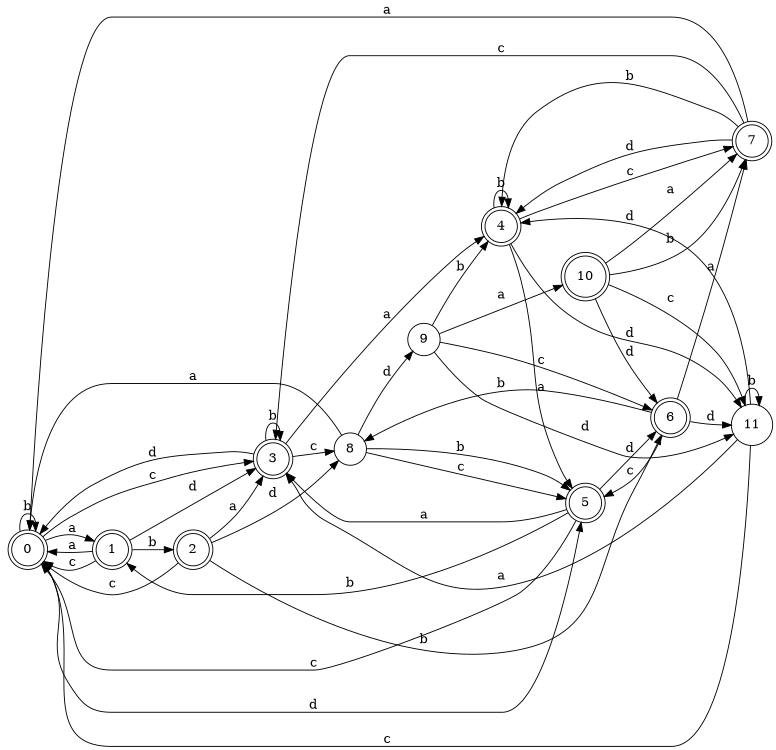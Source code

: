 digraph n10_6 {
__start0 [label="" shape="none"];

rankdir=LR;
size="8,5";

s0 [style="rounded,filled", color="black", fillcolor="white" shape="doublecircle", label="0"];
s1 [style="rounded,filled", color="black", fillcolor="white" shape="doublecircle", label="1"];
s2 [style="rounded,filled", color="black", fillcolor="white" shape="doublecircle", label="2"];
s3 [style="rounded,filled", color="black", fillcolor="white" shape="doublecircle", label="3"];
s4 [style="rounded,filled", color="black", fillcolor="white" shape="doublecircle", label="4"];
s5 [style="rounded,filled", color="black", fillcolor="white" shape="doublecircle", label="5"];
s6 [style="rounded,filled", color="black", fillcolor="white" shape="doublecircle", label="6"];
s7 [style="rounded,filled", color="black", fillcolor="white" shape="doublecircle", label="7"];
s8 [style="filled", color="black", fillcolor="white" shape="circle", label="8"];
s9 [style="filled", color="black", fillcolor="white" shape="circle", label="9"];
s10 [style="rounded,filled", color="black", fillcolor="white" shape="doublecircle", label="10"];
s11 [style="filled", color="black", fillcolor="white" shape="circle", label="11"];
s0 -> s1 [label="a"];
s0 -> s0 [label="b"];
s0 -> s3 [label="c"];
s0 -> s5 [label="d"];
s1 -> s0 [label="a"];
s1 -> s2 [label="b"];
s1 -> s0 [label="c"];
s1 -> s3 [label="d"];
s2 -> s3 [label="a"];
s2 -> s6 [label="b"];
s2 -> s0 [label="c"];
s2 -> s8 [label="d"];
s3 -> s4 [label="a"];
s3 -> s3 [label="b"];
s3 -> s8 [label="c"];
s3 -> s0 [label="d"];
s4 -> s5 [label="a"];
s4 -> s4 [label="b"];
s4 -> s7 [label="c"];
s4 -> s11 [label="d"];
s5 -> s3 [label="a"];
s5 -> s1 [label="b"];
s5 -> s0 [label="c"];
s5 -> s6 [label="d"];
s6 -> s7 [label="a"];
s6 -> s8 [label="b"];
s6 -> s5 [label="c"];
s6 -> s11 [label="d"];
s7 -> s0 [label="a"];
s7 -> s4 [label="b"];
s7 -> s3 [label="c"];
s7 -> s4 [label="d"];
s8 -> s0 [label="a"];
s8 -> s5 [label="b"];
s8 -> s5 [label="c"];
s8 -> s9 [label="d"];
s9 -> s10 [label="a"];
s9 -> s4 [label="b"];
s9 -> s6 [label="c"];
s9 -> s11 [label="d"];
s10 -> s7 [label="a"];
s10 -> s7 [label="b"];
s10 -> s11 [label="c"];
s10 -> s6 [label="d"];
s11 -> s3 [label="a"];
s11 -> s11 [label="b"];
s11 -> s0 [label="c"];
s11 -> s4 [label="d"];

}